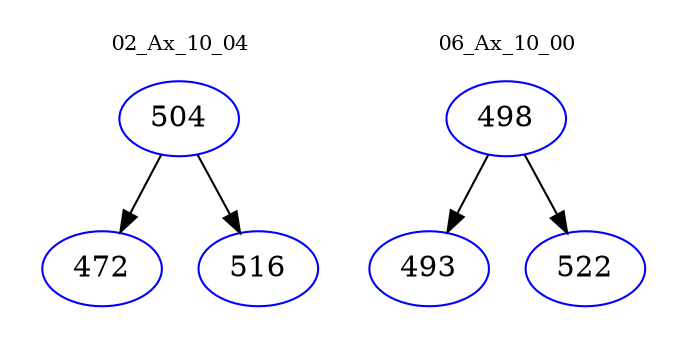 digraph{
subgraph cluster_0 {
color = white
label = "02_Ax_10_04";
fontsize=10;
T0_504 [label="504", color="blue"]
T0_504 -> T0_472 [color="black"]
T0_472 [label="472", color="blue"]
T0_504 -> T0_516 [color="black"]
T0_516 [label="516", color="blue"]
}
subgraph cluster_1 {
color = white
label = "06_Ax_10_00";
fontsize=10;
T1_498 [label="498", color="blue"]
T1_498 -> T1_493 [color="black"]
T1_493 [label="493", color="blue"]
T1_498 -> T1_522 [color="black"]
T1_522 [label="522", color="blue"]
}
}
